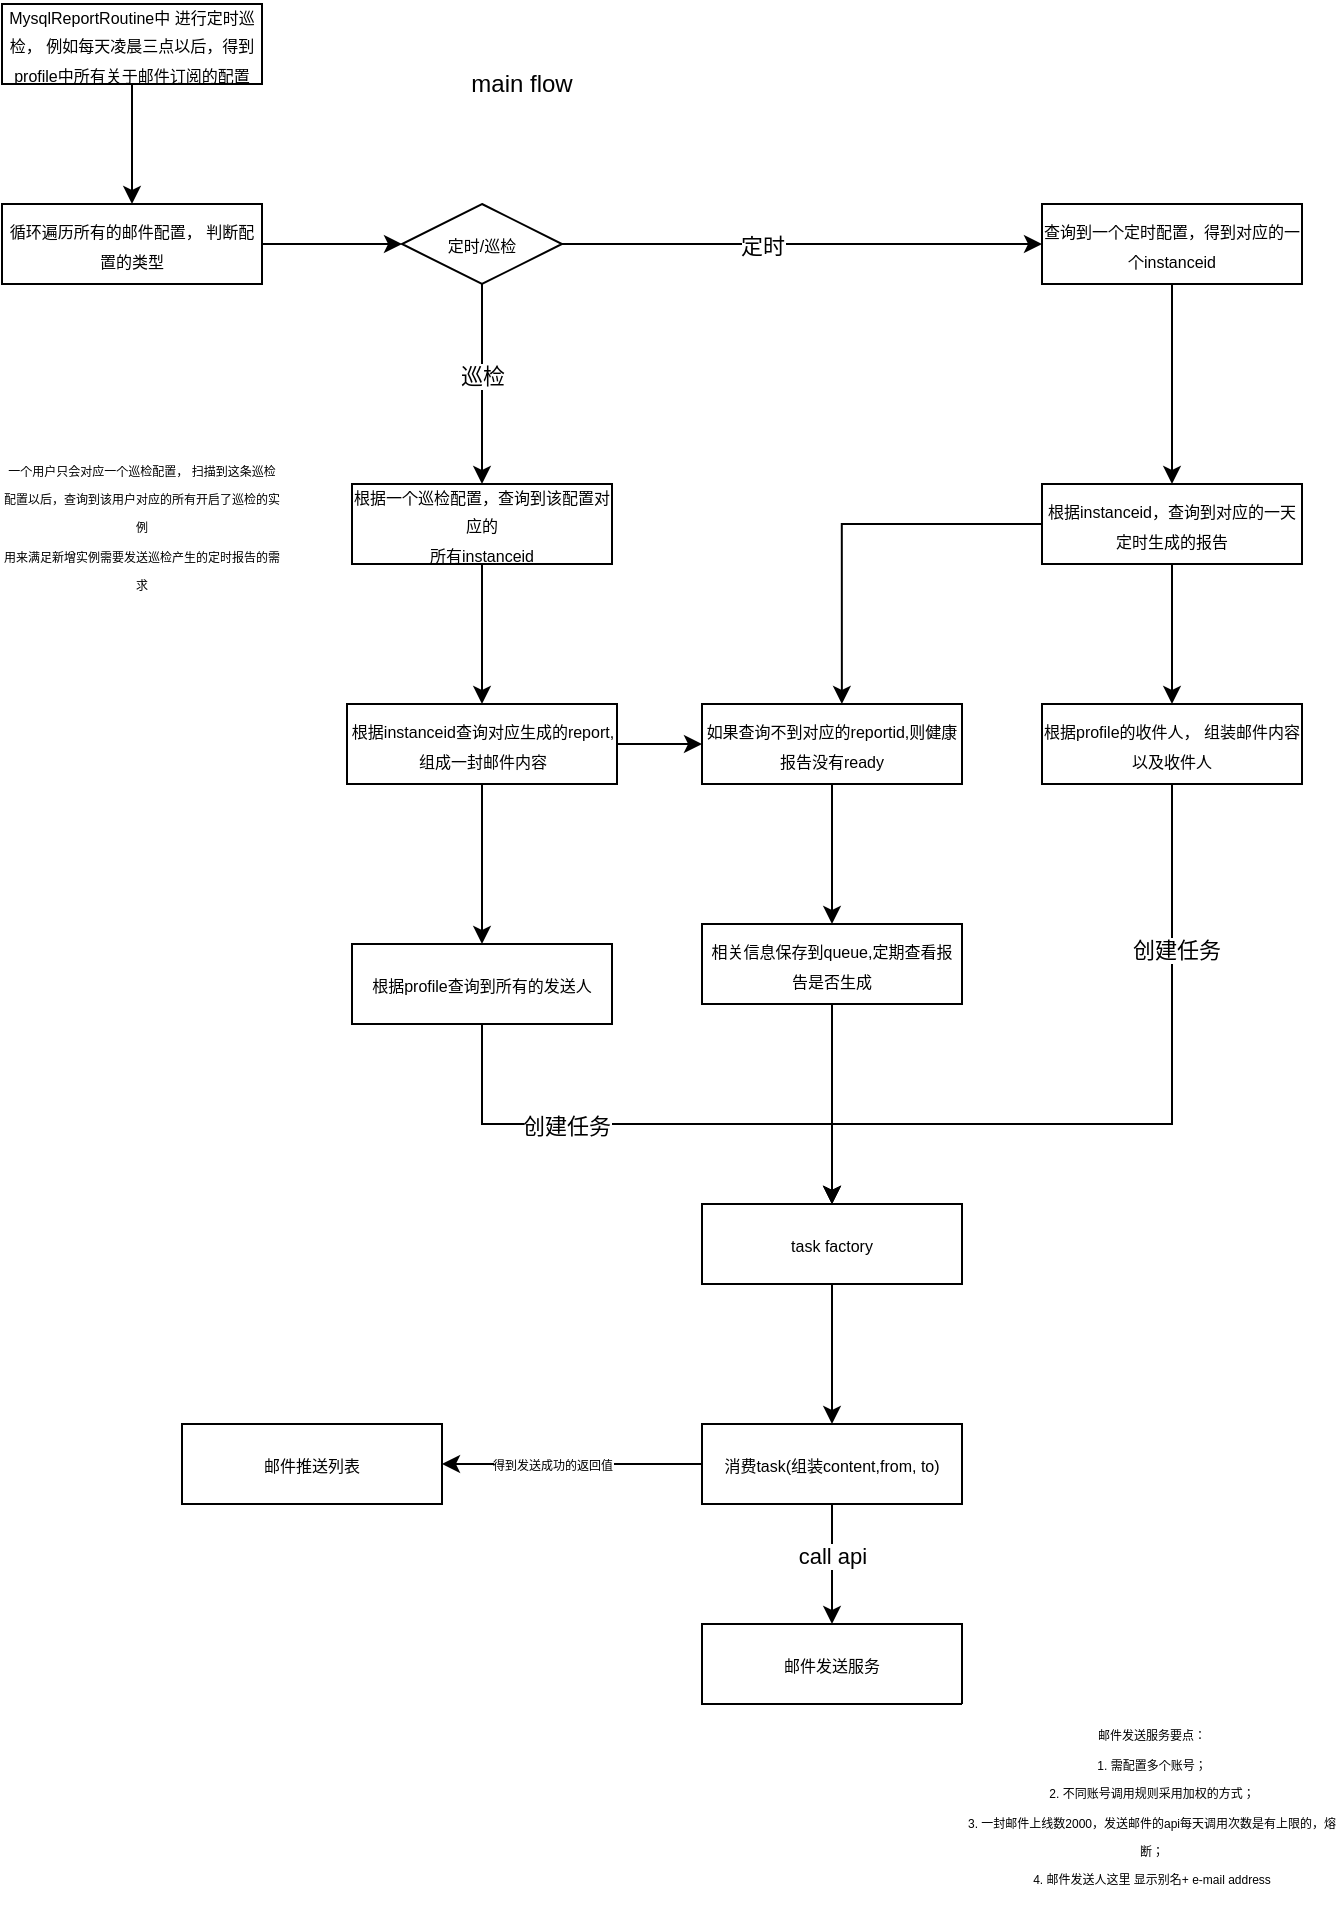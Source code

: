 <mxfile version="13.5.5" type="github" pages="2">
  <diagram id="KGFICc2LkcfAtPMZ3H7T" name="main-flow">
    <mxGraphModel dx="742" dy="-693" grid="1" gridSize="10" guides="1" tooltips="1" connect="1" arrows="1" fold="1" page="1" pageScale="1" pageWidth="827" pageHeight="1169" math="0" shadow="0">
      <root>
        <mxCell id="cEQx_1zEHoHEwnlDs2Ul-0" />
        <mxCell id="cEQx_1zEHoHEwnlDs2Ul-1" parent="cEQx_1zEHoHEwnlDs2Ul-0" />
        <mxCell id="cEQx_1zEHoHEwnlDs2Ul-2" style="edgeStyle=orthogonalEdgeStyle;rounded=0;orthogonalLoop=1;jettySize=auto;html=1;entryX=0.5;entryY=0;entryDx=0;entryDy=0;fillColor=#FFFFFF;" edge="1" parent="cEQx_1zEHoHEwnlDs2Ul-1" source="cEQx_1zEHoHEwnlDs2Ul-3" target="cEQx_1zEHoHEwnlDs2Ul-5">
          <mxGeometry relative="1" as="geometry">
            <mxPoint x="75" y="1290" as="targetPoint" />
          </mxGeometry>
        </mxCell>
        <mxCell id="cEQx_1zEHoHEwnlDs2Ul-3" value="&lt;span style=&quot;font-size: 8px&quot;&gt;MysqlReportRoutine中 进行定时巡检， 例如每天凌晨三点以后，得到profile中所有关于邮件订阅的配置&lt;/span&gt;" style="rounded=0;whiteSpace=wrap;html=1;fillColor=#FFFFFF;" vertex="1" parent="cEQx_1zEHoHEwnlDs2Ul-1">
          <mxGeometry x="10" y="1200" width="130" height="40" as="geometry" />
        </mxCell>
        <mxCell id="cEQx_1zEHoHEwnlDs2Ul-4" style="edgeStyle=orthogonalEdgeStyle;rounded=0;orthogonalLoop=1;jettySize=auto;html=1;exitX=1;exitY=0.5;exitDx=0;exitDy=0;entryX=0;entryY=0.5;entryDx=0;entryDy=0;fillColor=#FFFFFF;" edge="1" parent="cEQx_1zEHoHEwnlDs2Ul-1" source="cEQx_1zEHoHEwnlDs2Ul-5" target="cEQx_1zEHoHEwnlDs2Ul-10">
          <mxGeometry relative="1" as="geometry" />
        </mxCell>
        <mxCell id="cEQx_1zEHoHEwnlDs2Ul-5" value="&lt;span style=&quot;font-size: 8px&quot;&gt;循环遍历所有的邮件配置， 判断配置的类型&lt;/span&gt;" style="rounded=0;whiteSpace=wrap;html=1;fillColor=#FFFFFF;" vertex="1" parent="cEQx_1zEHoHEwnlDs2Ul-1">
          <mxGeometry x="10" y="1300" width="130" height="40" as="geometry" />
        </mxCell>
        <mxCell id="cEQx_1zEHoHEwnlDs2Ul-6" style="edgeStyle=orthogonalEdgeStyle;rounded=0;orthogonalLoop=1;jettySize=auto;html=1;exitX=0.5;exitY=1;exitDx=0;exitDy=0;entryX=0.5;entryY=0;entryDx=0;entryDy=0;fillColor=#FFFFFF;" edge="1" parent="cEQx_1zEHoHEwnlDs2Ul-1" source="cEQx_1zEHoHEwnlDs2Ul-10" target="cEQx_1zEHoHEwnlDs2Ul-12">
          <mxGeometry relative="1" as="geometry" />
        </mxCell>
        <mxCell id="cEQx_1zEHoHEwnlDs2Ul-7" value="巡检" style="edgeLabel;html=1;align=center;verticalAlign=middle;resizable=0;points=[];fillColor=#FFFFFF;" vertex="1" connectable="0" parent="cEQx_1zEHoHEwnlDs2Ul-6">
          <mxGeometry x="-0.091" relative="1" as="geometry">
            <mxPoint as="offset" />
          </mxGeometry>
        </mxCell>
        <mxCell id="cEQx_1zEHoHEwnlDs2Ul-8" style="edgeStyle=orthogonalEdgeStyle;rounded=0;orthogonalLoop=1;jettySize=auto;html=1;exitX=1;exitY=0.5;exitDx=0;exitDy=0;entryX=0;entryY=0.5;entryDx=0;entryDy=0;fillColor=#FFFFFF;" edge="1" parent="cEQx_1zEHoHEwnlDs2Ul-1" source="cEQx_1zEHoHEwnlDs2Ul-10" target="cEQx_1zEHoHEwnlDs2Ul-22">
          <mxGeometry relative="1" as="geometry" />
        </mxCell>
        <mxCell id="cEQx_1zEHoHEwnlDs2Ul-9" value="定时" style="edgeLabel;html=1;align=center;verticalAlign=middle;resizable=0;points=[];fillColor=#FFFFFF;" vertex="1" connectable="0" parent="cEQx_1zEHoHEwnlDs2Ul-8">
          <mxGeometry x="-0.171" y="-1" relative="1" as="geometry">
            <mxPoint as="offset" />
          </mxGeometry>
        </mxCell>
        <mxCell id="cEQx_1zEHoHEwnlDs2Ul-10" value="&lt;font style=&quot;font-size: 8px&quot;&gt;定时/巡检&lt;/font&gt;" style="rhombus;whiteSpace=wrap;html=1;fillColor=#FFFFFF;" vertex="1" parent="cEQx_1zEHoHEwnlDs2Ul-1">
          <mxGeometry x="210" y="1300" width="80" height="40" as="geometry" />
        </mxCell>
        <mxCell id="cEQx_1zEHoHEwnlDs2Ul-11" style="edgeStyle=orthogonalEdgeStyle;rounded=0;orthogonalLoop=1;jettySize=auto;html=1;entryX=0.5;entryY=0;entryDx=0;entryDy=0;fillColor=#FFFFFF;" edge="1" parent="cEQx_1zEHoHEwnlDs2Ul-1" source="cEQx_1zEHoHEwnlDs2Ul-12" target="cEQx_1zEHoHEwnlDs2Ul-14">
          <mxGeometry relative="1" as="geometry" />
        </mxCell>
        <mxCell id="cEQx_1zEHoHEwnlDs2Ul-12" value="&lt;span style=&quot;font-size: 8px&quot;&gt;根据一个巡检配置，查询到该配置对应的&lt;/span&gt;&lt;span style=&quot;color: rgba(0 , 0 , 0 , 0) ; font-family: monospace ; font-size: 0px&quot;&gt;%3CmxGraphModel%3E%3Croot%3E%3CmxCell%20id%3D%220%22%2F%3E%3CmxCell%20id%3D%221%22%20parent%3D%220%22%2F%3E%3CmxCell%20id%3D%222%22%20value%3D%22%26lt%3Bspan%20style%3D%26quot%3Bfont-size%3A%208px%26quot%3B%26gt%3B%E5%BE%AA%E7%8E%AF%E9%81%8D%E5%8E%86%E6%89%80%E6%9C%89%E7%9A%84%E9%82%AE%E4%BB%B6%E9%85%8D%E7%BD%AE%EF%BC%8C%20%E5%88%A4%E6%96%AD%E9%85%8D%E7%BD%AE%E7%9A%84%E7%B1%BB%E5%9E%8B%26lt%3B%2Fspan%26gt%3B%22%20style%3D%22rounded%3D0%3BwhiteSpace%3Dwrap%3Bhtml%3D1%3BfillColor%3D%23FFFFFF%3B%22%20vertex%3D%221%22%20parent%3D%221%22%3E%3CmxGeometry%20x%3D%2210%22%20y%3D%221300%22%20width%3D%22130%22%20height%3D%2240%22%20as%3D%22geometry%22%2F%3E%3C%2FmxCell%3E%3C%2Froot%3E%3C%2FmxGraphModel%3E&lt;/span&gt;&lt;span style=&quot;font-size: 8px&quot;&gt;&lt;br&gt;所有instanceid&lt;/span&gt;" style="rounded=0;whiteSpace=wrap;html=1;fillColor=#FFFFFF;" vertex="1" parent="cEQx_1zEHoHEwnlDs2Ul-1">
          <mxGeometry x="185" y="1440" width="130" height="40" as="geometry" />
        </mxCell>
        <mxCell id="cEQx_1zEHoHEwnlDs2Ul-13" style="edgeStyle=orthogonalEdgeStyle;rounded=0;orthogonalLoop=1;jettySize=auto;html=1;entryX=0.5;entryY=0;entryDx=0;entryDy=0;fillColor=#FFFFFF;" edge="1" parent="cEQx_1zEHoHEwnlDs2Ul-1" source="cEQx_1zEHoHEwnlDs2Ul-14" target="cEQx_1zEHoHEwnlDs2Ul-17">
          <mxGeometry relative="1" as="geometry" />
        </mxCell>
        <mxCell id="bkeQamBSFkENWkfLjQHr-5" style="edgeStyle=orthogonalEdgeStyle;rounded=0;orthogonalLoop=1;jettySize=auto;html=1;entryX=0;entryY=0.5;entryDx=0;entryDy=0;fillColor=#FFFFFF;" edge="1" parent="cEQx_1zEHoHEwnlDs2Ul-1" source="cEQx_1zEHoHEwnlDs2Ul-14" target="bkeQamBSFkENWkfLjQHr-4">
          <mxGeometry relative="1" as="geometry" />
        </mxCell>
        <mxCell id="cEQx_1zEHoHEwnlDs2Ul-14" value="&lt;span style=&quot;font-size: 8px&quot;&gt;根据instanceid查询对应生成的report,组成一封邮件内容&lt;/span&gt;&lt;span style=&quot;color: rgba(0 , 0 , 0 , 0) ; font-family: monospace ; font-size: 0px&quot;&gt;%3CmxGraphModel%3E%3Croot%3E%3CmxCell%20id%3D%220%22%2F%3E%3CmxCell%20id%3D%221%22%20parent%3D%220%22%2F%3E%3CmxCell%20id%3D%222%22%20value%3D%22%26lt%3Bspan%20style%3D%26quot%3Bfont-size%3A%208px%26quot%3B%26gt%3B%E6%A0%B9%E6%8D%AE%E4%B8%80%E4%B8%AA%E5%B7%A1%E6%A3%80%E9%85%8D%E7%BD%AE%EF%BC%8C%E6%9F%A5%E8%AF%A2%E5%88%B0%E8%AF%A5%E9%85%8D%E7%BD%AE%E5%AF%B9%E5%BA%94%E7%9A%84%26lt%3B%2Fspan%26gt%3B%26lt%3Bspan%20style%3D%26quot%3Bcolor%3A%20rgba(0%20%2C%200%20%2C%200%20%2C%200)%20%3B%20font-family%3A%20monospace%20%3B%20font-size%3A%200px%26quot%3B%26gt%3B%253CmxGraphModel%253E%253Croot%253E%253CmxCell%2520id%253D%25220%2522%252F%253E%253CmxCell%2520id%253D%25221%2522%2520parent%253D%25220%2522%252F%253E%253CmxCell%2520id%253D%25222%2522%2520value%253D%2522%2526lt%253Bspan%2520style%253D%2526quot%253Bfont-size%253A%25208px%2526quot%253B%2526gt%253B%25E5%25BE%25AA%25E7%258E%25AF%25E9%2581%258D%25E5%258E%2586%25E6%2589%2580%25E6%259C%2589%25E7%259A%2584%25E9%2582%25AE%25E4%25BB%25B6%25E9%2585%258D%25E7%25BD%25AE%25EF%25BC%258C%2520%25E5%2588%25A4%25E6%2596%25AD%25E9%2585%258D%25E7%25BD%25AE%25E7%259A%2584%25E7%25B1%25BB%25E5%259E%258B%2526lt%253B%252Fspan%2526gt%253B%2522%2520style%253D%2522rounded%253D0%253BwhiteSpace%253Dwrap%253Bhtml%253D1%253BfillColor%253D%2523FFFFFF%253B%2522%2520vertex%253D%25221%2522%2520parent%253D%25221%2522%253E%253CmxGeometry%2520x%253D%252210%2522%2520y%253D%25221300%2522%2520width%253D%2522130%2522%2520height%253D%252240%2522%2520as%253D%2522geometry%2522%252F%253E%253C%252FmxCell%253E%253C%252Froot%253E%253C%252FmxGraphModel%253E%26lt%3B%2Fspan%26gt%3B%26lt%3Bspan%20style%3D%26quot%3Bfont-size%3A%208px%26quot%3B%26gt%3B%26lt%3Bbr%26gt%3B%E6%89%80%E6%9C%89instanceid%26lt%3B%2Fspan%26gt%3B%22%20style%3D%22rounded%3D0%3BwhiteSpace%3Dwrap%3Bhtml%3D1%3BfillColor%3D%23FFFFFF%3B%22%20vertex%3D%221%22%20parent%3D%221%22%3E%3CmxGeometry%20x%3D%22185%22%20y%3D%221440%22%20width%3D%22130%22%20height%3D%2240%22%20as%3D%22geometry%22%2F%3E%3C%2FmxCell%3E%3C%2Froot%3E%3C%2FmxGraphModel%3E&lt;/span&gt;" style="rounded=0;whiteSpace=wrap;html=1;fillColor=#FFFFFF;" vertex="1" parent="cEQx_1zEHoHEwnlDs2Ul-1">
          <mxGeometry x="182.5" y="1550" width="135" height="40" as="geometry" />
        </mxCell>
        <mxCell id="cEQx_1zEHoHEwnlDs2Ul-15" style="edgeStyle=orthogonalEdgeStyle;rounded=0;orthogonalLoop=1;jettySize=auto;html=1;exitX=0.5;exitY=1;exitDx=0;exitDy=0;entryX=0.5;entryY=0;entryDx=0;entryDy=0;fillColor=#FFFFFF;" edge="1" parent="cEQx_1zEHoHEwnlDs2Ul-1" source="cEQx_1zEHoHEwnlDs2Ul-17" target="cEQx_1zEHoHEwnlDs2Ul-20">
          <mxGeometry relative="1" as="geometry">
            <Array as="points">
              <mxPoint x="250" y="1760" />
              <mxPoint x="425" y="1760" />
            </Array>
          </mxGeometry>
        </mxCell>
        <mxCell id="cEQx_1zEHoHEwnlDs2Ul-16" value="创建任务" style="edgeLabel;html=1;align=center;verticalAlign=middle;resizable=0;points=[];fillColor=#FFFFFF;" vertex="1" connectable="0" parent="cEQx_1zEHoHEwnlDs2Ul-15">
          <mxGeometry x="-0.311" y="-1" relative="1" as="geometry">
            <mxPoint as="offset" />
          </mxGeometry>
        </mxCell>
        <mxCell id="cEQx_1zEHoHEwnlDs2Ul-17" value="&lt;span style=&quot;font-size: 8px&quot;&gt;根据profile查询到所有的发送人&lt;/span&gt;" style="rounded=0;whiteSpace=wrap;html=1;fillColor=#FFFFFF;" vertex="1" parent="cEQx_1zEHoHEwnlDs2Ul-1">
          <mxGeometry x="185" y="1670" width="130" height="40" as="geometry" />
        </mxCell>
        <mxCell id="cEQx_1zEHoHEwnlDs2Ul-18" value="&lt;span style=&quot;font-size: 8px&quot;&gt;邮件发送服务&lt;/span&gt;" style="rounded=0;whiteSpace=wrap;html=1;fillColor=#FFFFFF;" vertex="1" parent="cEQx_1zEHoHEwnlDs2Ul-1">
          <mxGeometry x="360" y="2010" width="130" height="40" as="geometry" />
        </mxCell>
        <mxCell id="cEQx_1zEHoHEwnlDs2Ul-19" style="edgeStyle=orthogonalEdgeStyle;rounded=0;orthogonalLoop=1;jettySize=auto;html=1;exitX=0.5;exitY=1;exitDx=0;exitDy=0;entryX=0.5;entryY=0;entryDx=0;entryDy=0;fillColor=#FFFFFF;" edge="1" parent="cEQx_1zEHoHEwnlDs2Ul-1" source="cEQx_1zEHoHEwnlDs2Ul-20" target="cEQx_1zEHoHEwnlDs2Ul-30">
          <mxGeometry relative="1" as="geometry" />
        </mxCell>
        <mxCell id="cEQx_1zEHoHEwnlDs2Ul-20" value="&lt;span style=&quot;font-size: 8px&quot;&gt;task factory&lt;/span&gt;" style="rounded=0;whiteSpace=wrap;html=1;fillColor=#FFFFFF;" vertex="1" parent="cEQx_1zEHoHEwnlDs2Ul-1">
          <mxGeometry x="360" y="1800" width="130" height="40" as="geometry" />
        </mxCell>
        <mxCell id="cEQx_1zEHoHEwnlDs2Ul-21" style="edgeStyle=orthogonalEdgeStyle;rounded=0;orthogonalLoop=1;jettySize=auto;html=1;exitX=0.5;exitY=1;exitDx=0;exitDy=0;entryX=0.5;entryY=0;entryDx=0;entryDy=0;fillColor=#FFFFFF;" edge="1" parent="cEQx_1zEHoHEwnlDs2Ul-1" source="cEQx_1zEHoHEwnlDs2Ul-22" target="cEQx_1zEHoHEwnlDs2Ul-24">
          <mxGeometry relative="1" as="geometry" />
        </mxCell>
        <mxCell id="cEQx_1zEHoHEwnlDs2Ul-22" value="&lt;span style=&quot;font-size: 8px&quot;&gt;查询到一个定时配置，得到对应的一个instanceid&lt;/span&gt;" style="rounded=0;whiteSpace=wrap;html=1;fillColor=#FFFFFF;" vertex="1" parent="cEQx_1zEHoHEwnlDs2Ul-1">
          <mxGeometry x="530" y="1300" width="130" height="40" as="geometry" />
        </mxCell>
        <mxCell id="cEQx_1zEHoHEwnlDs2Ul-23" style="edgeStyle=orthogonalEdgeStyle;rounded=0;orthogonalLoop=1;jettySize=auto;html=1;exitX=0.5;exitY=1;exitDx=0;exitDy=0;entryX=0.5;entryY=0;entryDx=0;entryDy=0;fillColor=#FFFFFF;" edge="1" parent="cEQx_1zEHoHEwnlDs2Ul-1" source="cEQx_1zEHoHEwnlDs2Ul-24" target="cEQx_1zEHoHEwnlDs2Ul-27">
          <mxGeometry relative="1" as="geometry" />
        </mxCell>
        <mxCell id="bkeQamBSFkENWkfLjQHr-7" style="edgeStyle=orthogonalEdgeStyle;rounded=0;orthogonalLoop=1;jettySize=auto;html=1;exitX=0;exitY=0.5;exitDx=0;exitDy=0;entryX=0.538;entryY=0;entryDx=0;entryDy=0;entryPerimeter=0;fillColor=#FFFFFF;" edge="1" parent="cEQx_1zEHoHEwnlDs2Ul-1" source="cEQx_1zEHoHEwnlDs2Ul-24" target="bkeQamBSFkENWkfLjQHr-4">
          <mxGeometry relative="1" as="geometry" />
        </mxCell>
        <mxCell id="cEQx_1zEHoHEwnlDs2Ul-24" value="&lt;span style=&quot;font-size: 8px&quot;&gt;根据instanceid，查询到对应的一天定时生成的报告&lt;/span&gt;" style="rounded=0;whiteSpace=wrap;html=1;fillColor=#FFFFFF;" vertex="1" parent="cEQx_1zEHoHEwnlDs2Ul-1">
          <mxGeometry x="530" y="1440" width="130" height="40" as="geometry" />
        </mxCell>
        <mxCell id="cEQx_1zEHoHEwnlDs2Ul-25" style="edgeStyle=orthogonalEdgeStyle;rounded=0;orthogonalLoop=1;jettySize=auto;html=1;exitX=0.5;exitY=1;exitDx=0;exitDy=0;fillColor=#FFFFFF;" edge="1" parent="cEQx_1zEHoHEwnlDs2Ul-1" source="cEQx_1zEHoHEwnlDs2Ul-27" target="cEQx_1zEHoHEwnlDs2Ul-20">
          <mxGeometry relative="1" as="geometry">
            <Array as="points">
              <mxPoint x="595" y="1760" />
              <mxPoint x="425" y="1760" />
            </Array>
          </mxGeometry>
        </mxCell>
        <mxCell id="cEQx_1zEHoHEwnlDs2Ul-26" value="创建任务" style="edgeLabel;html=1;align=center;verticalAlign=middle;resizable=0;points=[];fillColor=#FFFFFF;" vertex="1" connectable="0" parent="cEQx_1zEHoHEwnlDs2Ul-25">
          <mxGeometry x="-0.563" y="2" relative="1" as="geometry">
            <mxPoint as="offset" />
          </mxGeometry>
        </mxCell>
        <mxCell id="cEQx_1zEHoHEwnlDs2Ul-27" value="&lt;span style=&quot;font-size: 8px&quot;&gt;根据profile的收件人， 组装邮件内容以及收件人&lt;/span&gt;" style="rounded=0;whiteSpace=wrap;html=1;fillColor=#FFFFFF;" vertex="1" parent="cEQx_1zEHoHEwnlDs2Ul-1">
          <mxGeometry x="530" y="1550" width="130" height="40" as="geometry" />
        </mxCell>
        <mxCell id="cEQx_1zEHoHEwnlDs2Ul-28" style="edgeStyle=orthogonalEdgeStyle;rounded=0;orthogonalLoop=1;jettySize=auto;html=1;exitX=0.5;exitY=1;exitDx=0;exitDy=0;entryX=0.5;entryY=0;entryDx=0;entryDy=0;fillColor=#FFFFFF;" edge="1" parent="cEQx_1zEHoHEwnlDs2Ul-1" source="cEQx_1zEHoHEwnlDs2Ul-30" target="cEQx_1zEHoHEwnlDs2Ul-18">
          <mxGeometry relative="1" as="geometry" />
        </mxCell>
        <mxCell id="cEQx_1zEHoHEwnlDs2Ul-29" value="call api" style="edgeLabel;html=1;align=center;verticalAlign=middle;resizable=0;points=[];fillColor=#FFFFFF;" vertex="1" connectable="0" parent="cEQx_1zEHoHEwnlDs2Ul-28">
          <mxGeometry x="-0.143" relative="1" as="geometry">
            <mxPoint as="offset" />
          </mxGeometry>
        </mxCell>
        <mxCell id="bkeQamBSFkENWkfLjQHr-2" style="edgeStyle=orthogonalEdgeStyle;rounded=0;orthogonalLoop=1;jettySize=auto;html=1;entryX=1;entryY=0.5;entryDx=0;entryDy=0;fillColor=#FFFFFF;" edge="1" parent="cEQx_1zEHoHEwnlDs2Ul-1" source="cEQx_1zEHoHEwnlDs2Ul-30" target="bkeQamBSFkENWkfLjQHr-1">
          <mxGeometry relative="1" as="geometry" />
        </mxCell>
        <mxCell id="bkeQamBSFkENWkfLjQHr-3" value="&lt;font style=&quot;font-size: 6px&quot;&gt;得到发送成功的返回值&lt;/font&gt;" style="edgeLabel;html=1;align=center;verticalAlign=middle;resizable=0;points=[];" vertex="1" connectable="0" parent="bkeQamBSFkENWkfLjQHr-2">
          <mxGeometry x="0.165" y="-1" relative="1" as="geometry">
            <mxPoint as="offset" />
          </mxGeometry>
        </mxCell>
        <mxCell id="cEQx_1zEHoHEwnlDs2Ul-30" value="&lt;span style=&quot;font-size: 8px&quot;&gt;消费task(组装content,from, to)&lt;/span&gt;" style="rounded=0;whiteSpace=wrap;html=1;fillColor=#FFFFFF;" vertex="1" parent="cEQx_1zEHoHEwnlDs2Ul-1">
          <mxGeometry x="360" y="1910" width="130" height="40" as="geometry" />
        </mxCell>
        <mxCell id="cEQx_1zEHoHEwnlDs2Ul-31" value="&lt;font style=&quot;font-size: 6px&quot;&gt;邮件发送服务要点：&lt;br&gt;1. 需配置多个账号；&lt;br&gt;2. 不同账号调用规则采用加权的方式；&lt;br&gt;3. 一封邮件上线数2000，发送邮件的api每天调用次数是有上限的，熔断；&lt;br&gt;4. 邮件发送人这里 显示别名+ e-mail address&lt;br&gt;&lt;/font&gt;" style="text;html=1;strokeColor=none;fillColor=#FFFFFF;align=center;verticalAlign=middle;whiteSpace=wrap;rounded=0;" vertex="1" parent="cEQx_1zEHoHEwnlDs2Ul-1">
          <mxGeometry x="490" y="2050" width="190" height="100" as="geometry" />
        </mxCell>
        <mxCell id="cEQx_1zEHoHEwnlDs2Ul-32" value="main flow" style="text;html=1;strokeColor=none;fillColor=#FFFFFF;align=center;verticalAlign=middle;whiteSpace=wrap;rounded=0;" vertex="1" parent="cEQx_1zEHoHEwnlDs2Ul-1">
          <mxGeometry x="200" y="1230" width="140" height="20" as="geometry" />
        </mxCell>
        <mxCell id="bkeQamBSFkENWkfLjQHr-0" value="&lt;font style=&quot;font-size: 6px&quot;&gt;一个用户只会对应一个巡检配置， 扫描到这条巡检配置以后，查询到该用户对应的所有开启了巡检的实例&lt;br&gt;用来满足新增实例需要发送巡检产生的定时报告的需求&lt;br&gt;&lt;/font&gt;" style="text;html=1;strokeColor=none;fillColor=none;align=center;verticalAlign=middle;whiteSpace=wrap;rounded=0;" vertex="1" parent="cEQx_1zEHoHEwnlDs2Ul-1">
          <mxGeometry x="10" y="1410" width="140" height="100" as="geometry" />
        </mxCell>
        <mxCell id="bkeQamBSFkENWkfLjQHr-1" value="&lt;span style=&quot;font-size: 8px&quot;&gt;邮件推送列表&lt;/span&gt;" style="rounded=0;whiteSpace=wrap;html=1;fillColor=#FFFFFF;" vertex="1" parent="cEQx_1zEHoHEwnlDs2Ul-1">
          <mxGeometry x="100" y="1910" width="130" height="40" as="geometry" />
        </mxCell>
        <mxCell id="bkeQamBSFkENWkfLjQHr-10" style="edgeStyle=orthogonalEdgeStyle;rounded=0;orthogonalLoop=1;jettySize=auto;html=1;exitX=0.5;exitY=1;exitDx=0;exitDy=0;fillColor=#FFFFFF;entryX=0.5;entryY=0;entryDx=0;entryDy=0;" edge="1" parent="cEQx_1zEHoHEwnlDs2Ul-1" source="bkeQamBSFkENWkfLjQHr-4" target="bkeQamBSFkENWkfLjQHr-9">
          <mxGeometry relative="1" as="geometry">
            <mxPoint x="435.143" y="1630" as="targetPoint" />
          </mxGeometry>
        </mxCell>
        <mxCell id="bkeQamBSFkENWkfLjQHr-4" value="&lt;span style=&quot;font-size: 8px&quot;&gt;如果查询不到对应的reportid,则健康报告没有ready&lt;/span&gt;" style="rounded=0;whiteSpace=wrap;html=1;fillColor=#FFFFFF;" vertex="1" parent="cEQx_1zEHoHEwnlDs2Ul-1">
          <mxGeometry x="360" y="1550" width="130" height="40" as="geometry" />
        </mxCell>
        <mxCell id="bkeQamBSFkENWkfLjQHr-11" style="edgeStyle=orthogonalEdgeStyle;rounded=0;orthogonalLoop=1;jettySize=auto;html=1;entryX=0.5;entryY=0;entryDx=0;entryDy=0;fillColor=#FFFFFF;" edge="1" parent="cEQx_1zEHoHEwnlDs2Ul-1" source="bkeQamBSFkENWkfLjQHr-9" target="cEQx_1zEHoHEwnlDs2Ul-20">
          <mxGeometry relative="1" as="geometry" />
        </mxCell>
        <mxCell id="bkeQamBSFkENWkfLjQHr-9" value="&lt;span style=&quot;font-size: 8px&quot;&gt;相关信息保存到queue,定期查看报告是否生成&lt;/span&gt;" style="rounded=0;whiteSpace=wrap;html=1;fillColor=#FFFFFF;" vertex="1" parent="cEQx_1zEHoHEwnlDs2Ul-1">
          <mxGeometry x="360" y="1660" width="130" height="40" as="geometry" />
        </mxCell>
      </root>
    </mxGraphModel>
  </diagram>
  <diagram id="C5RBs43oDa-KdzZeNtuy" name="Page-1">
    <mxGraphModel dx="742" dy="417" grid="1" gridSize="10" guides="1" tooltips="1" connect="1" arrows="1" fold="1" page="1" pageScale="1" pageWidth="827" pageHeight="1169" math="0" shadow="0">
      <root>
        <mxCell id="WIyWlLk6GJQsqaUBKTNV-0" />
        <mxCell id="WIyWlLk6GJQsqaUBKTNV-1" parent="WIyWlLk6GJQsqaUBKTNV-0" />
        <mxCell id="TqVi8izwRz0PIjWKsdhe-45" style="edgeStyle=orthogonalEdgeStyle;rounded=0;orthogonalLoop=1;jettySize=auto;html=1;exitX=1;exitY=0.5;exitDx=0;exitDy=0;entryX=0;entryY=0.5;entryDx=0;entryDy=0;" edge="1" parent="WIyWlLk6GJQsqaUBKTNV-1" source="TqVi8izwRz0PIjWKsdhe-40" target="TqVi8izwRz0PIjWKsdhe-41">
          <mxGeometry relative="1" as="geometry" />
        </mxCell>
        <mxCell id="TqVi8izwRz0PIjWKsdhe-40" value="&lt;font style=&quot;font-size: 8px&quot;&gt;扫描数据库巡检的配置，遍历&lt;/font&gt;" style="rounded=0;whiteSpace=wrap;html=1;fillColor=#FFFFFF;" vertex="1" parent="WIyWlLk6GJQsqaUBKTNV-1">
          <mxGeometry x="10" y="840" width="130" height="40" as="geometry" />
        </mxCell>
        <mxCell id="TqVi8izwRz0PIjWKsdhe-49" style="edgeStyle=orthogonalEdgeStyle;rounded=0;orthogonalLoop=1;jettySize=auto;html=1;" edge="1" parent="WIyWlLk6GJQsqaUBKTNV-1" source="TqVi8izwRz0PIjWKsdhe-41">
          <mxGeometry relative="1" as="geometry">
            <mxPoint x="340" y="860" as="targetPoint" />
          </mxGeometry>
        </mxCell>
        <mxCell id="TqVi8izwRz0PIjWKsdhe-41" value="&lt;font style=&quot;font-size: 8px&quot;&gt;得到每个配置对应的实例id&lt;/font&gt;" style="rounded=0;whiteSpace=wrap;html=1;fillColor=#FFFFFF;" vertex="1" parent="WIyWlLk6GJQsqaUBKTNV-1">
          <mxGeometry x="175" y="840" width="130" height="40" as="geometry" />
        </mxCell>
        <mxCell id="TqVi8izwRz0PIjWKsdhe-43" style="edgeStyle=orthogonalEdgeStyle;rounded=0;orthogonalLoop=1;jettySize=auto;html=1;entryX=0.5;entryY=0;entryDx=0;entryDy=0;" edge="1" parent="WIyWlLk6GJQsqaUBKTNV-1" source="TqVi8izwRz0PIjWKsdhe-42" target="TqVi8izwRz0PIjWKsdhe-40">
          <mxGeometry relative="1" as="geometry" />
        </mxCell>
        <mxCell id="TqVi8izwRz0PIjWKsdhe-44" value="数据库巡检时间之后" style="edgeLabel;html=1;align=center;verticalAlign=middle;resizable=0;points=[];" vertex="1" connectable="0" parent="TqVi8izwRz0PIjWKsdhe-43">
          <mxGeometry x="-0.167" relative="1" as="geometry">
            <mxPoint as="offset" />
          </mxGeometry>
        </mxCell>
        <mxCell id="TqVi8izwRz0PIjWKsdhe-42" value="&lt;font style=&quot;font-size: 8px&quot;&gt;保存数据库巡检配置时， 需要保存账号id，后期通过账号id获取到相应的所有实例&lt;/font&gt;" style="rounded=0;whiteSpace=wrap;html=1;fillColor=#FFFFFF;" vertex="1" parent="WIyWlLk6GJQsqaUBKTNV-1">
          <mxGeometry x="10" y="730" width="130" height="40" as="geometry" />
        </mxCell>
        <mxCell id="TqVi8izwRz0PIjWKsdhe-46" value="&lt;font style=&quot;font-size: 8px&quot;&gt;为了记录该条巡检配置作用的所有实例id&lt;/font&gt;" style="text;html=1;strokeColor=none;fillColor=none;align=center;verticalAlign=middle;whiteSpace=wrap;rounded=0;" vertex="1" parent="WIyWlLk6GJQsqaUBKTNV-1">
          <mxGeometry x="160" y="740" width="160" height="20" as="geometry" />
        </mxCell>
        <mxCell id="TqVi8izwRz0PIjWKsdhe-51" style="edgeStyle=orthogonalEdgeStyle;rounded=0;orthogonalLoop=1;jettySize=auto;html=1;exitX=1;exitY=0.5;exitDx=0;exitDy=0;entryX=0;entryY=0.5;entryDx=0;entryDy=0;" edge="1" parent="WIyWlLk6GJQsqaUBKTNV-1" source="TqVi8izwRz0PIjWKsdhe-47" target="TqVi8izwRz0PIjWKsdhe-50">
          <mxGeometry relative="1" as="geometry" />
        </mxCell>
        <mxCell id="TqVi8izwRz0PIjWKsdhe-47" value="&lt;span style=&quot;font-size: 8px&quot;&gt;通过所有的实例id去查看所有由数据库巡检产生的报告&lt;/span&gt;" style="rounded=0;whiteSpace=wrap;html=1;fillColor=#FFFFFF;" vertex="1" parent="WIyWlLk6GJQsqaUBKTNV-1">
          <mxGeometry x="340" y="840" width="130" height="40" as="geometry" />
        </mxCell>
        <mxCell id="TqVi8izwRz0PIjWKsdhe-50" value="&lt;span style=&quot;font-size: 8px&quot;&gt;组成一封邮件的多个实例， 发送给配置的联系人&lt;/span&gt;" style="rounded=0;whiteSpace=wrap;html=1;fillColor=#FFFFFF;" vertex="1" parent="WIyWlLk6GJQsqaUBKTNV-1">
          <mxGeometry x="510" y="840" width="130" height="40" as="geometry" />
        </mxCell>
        <mxCell id="TqVi8izwRz0PIjWKsdhe-52" value="&lt;font style=&quot;font-size: 8px&quot;&gt;不同的账号有不同的数据库巡检配置， 会扫描到多个&lt;/font&gt;" style="text;html=1;strokeColor=none;fillColor=none;align=center;verticalAlign=middle;whiteSpace=wrap;rounded=0;" vertex="1" parent="WIyWlLk6GJQsqaUBKTNV-1">
          <mxGeometry x="25" y="880" width="100" height="20" as="geometry" />
        </mxCell>
        <mxCell id="TqVi8izwRz0PIjWKsdhe-53" value="&lt;font style=&quot;font-size: 8px&quot;&gt;定期生成配置， 实例id + 订阅时间 + 联系人&lt;/font&gt;" style="text;html=1;strokeColor=none;fillColor=none;align=center;verticalAlign=middle;whiteSpace=wrap;rounded=0;" vertex="1" parent="WIyWlLk6GJQsqaUBKTNV-1">
          <mxGeometry x="20" y="930" width="250" height="40" as="geometry" />
        </mxCell>
        <mxCell id="TqVi8izwRz0PIjWKsdhe-54" value="&lt;font style=&quot;font-size: 8px&quot;&gt;之前的定期创建健康报告的任务，读取到定期生成的所有所有设置， 进行健康报告的创建；&lt;br&gt;但前端的读取， 需要 实例id + 账号id 来确认一条&lt;br&gt;&lt;/font&gt;" style="rounded=0;whiteSpace=wrap;html=1;fillColor=#FFFFFF;" vertex="1" parent="WIyWlLk6GJQsqaUBKTNV-1">
          <mxGeometry x="294" y="930" width="276" height="50" as="geometry" />
        </mxCell>
        <mxCell id="TqVi8izwRz0PIjWKsdhe-55" value="&lt;span style=&quot;font-size: 8px&quot;&gt;数据库巡检的配置， 账户id + 联系人&lt;/span&gt;" style="text;html=1;strokeColor=none;fillColor=none;align=center;verticalAlign=middle;whiteSpace=wrap;rounded=0;" vertex="1" parent="WIyWlLk6GJQsqaUBKTNV-1">
          <mxGeometry x="55" y="690" width="235" height="20" as="geometry" />
        </mxCell>
        <mxCell id="TqVi8izwRz0PIjWKsdhe-61" style="edgeStyle=orthogonalEdgeStyle;rounded=0;orthogonalLoop=1;jettySize=auto;html=1;exitX=0.5;exitY=1;exitDx=0;exitDy=0;" edge="1" parent="WIyWlLk6GJQsqaUBKTNV-1" source="TqVi8izwRz0PIjWKsdhe-57" target="TqVi8izwRz0PIjWKsdhe-58">
          <mxGeometry relative="1" as="geometry" />
        </mxCell>
        <mxCell id="TqVi8izwRz0PIjWKsdhe-57" value="&lt;font style=&quot;font-size: 8px&quot;&gt;在定期生成的任务结束之后，例如凌晨三点，扫描定期生成的所有配置&lt;/font&gt;" style="rounded=0;whiteSpace=wrap;html=1;fillColor=#FFFFFF;" vertex="1" parent="WIyWlLk6GJQsqaUBKTNV-1">
          <mxGeometry x="10" y="990" width="130" height="40" as="geometry" />
        </mxCell>
        <mxCell id="TqVi8izwRz0PIjWKsdhe-62" style="edgeStyle=orthogonalEdgeStyle;rounded=0;orthogonalLoop=1;jettySize=auto;html=1;exitX=1;exitY=0.5;exitDx=0;exitDy=0;" edge="1" parent="WIyWlLk6GJQsqaUBKTNV-1" source="TqVi8izwRz0PIjWKsdhe-58">
          <mxGeometry relative="1" as="geometry">
            <mxPoint x="170" y="1100.286" as="targetPoint" />
          </mxGeometry>
        </mxCell>
        <mxCell id="TqVi8izwRz0PIjWKsdhe-58" value="&lt;font style=&quot;font-size: 8px&quot;&gt;拿到一条定期生成的配置后， 用实例id去查看定时任务产生的健康报告，有且只有一条&lt;/font&gt;" style="rounded=0;whiteSpace=wrap;html=1;fillColor=#FFFFFF;" vertex="1" parent="WIyWlLk6GJQsqaUBKTNV-1">
          <mxGeometry x="10" y="1080" width="130" height="40" as="geometry" />
        </mxCell>
        <mxCell id="TqVi8izwRz0PIjWKsdhe-59" value="&lt;span style=&quot;font-size: 8px&quot;&gt;通过定期生成的配置，获得发送的联系人， 发送邮件&lt;/span&gt;" style="rounded=0;whiteSpace=wrap;html=1;fillColor=#FFFFFF;" vertex="1" parent="WIyWlLk6GJQsqaUBKTNV-1">
          <mxGeometry x="175" y="1080" width="130" height="40" as="geometry" />
        </mxCell>
        <mxCell id="TqVi8izwRz0PIjWKsdhe-63" value="&lt;font&gt;&lt;font style=&quot;font-size: 6px&quot;&gt;定时任务和数据库巡检的区别：&lt;br&gt;邮件发送是根据配置维度来发送，一个配置发送一封邮件；&lt;br&gt;定时任务发送的邮件，一封邮件只有一个实例的健康报告&lt;br&gt;数据库巡检发送的邮件， 是该账户下所有开启了巡检的健康报告，是一个列表；&lt;/font&gt;&lt;br&gt;&lt;/font&gt;" style="text;html=1;strokeColor=none;fillColor=#FFFF99;align=center;verticalAlign=middle;whiteSpace=wrap;rounded=0;" vertex="1" parent="WIyWlLk6GJQsqaUBKTNV-1">
          <mxGeometry x="470" y="1060" width="240" height="100" as="geometry" />
        </mxCell>
      </root>
    </mxGraphModel>
  </diagram>
</mxfile>
